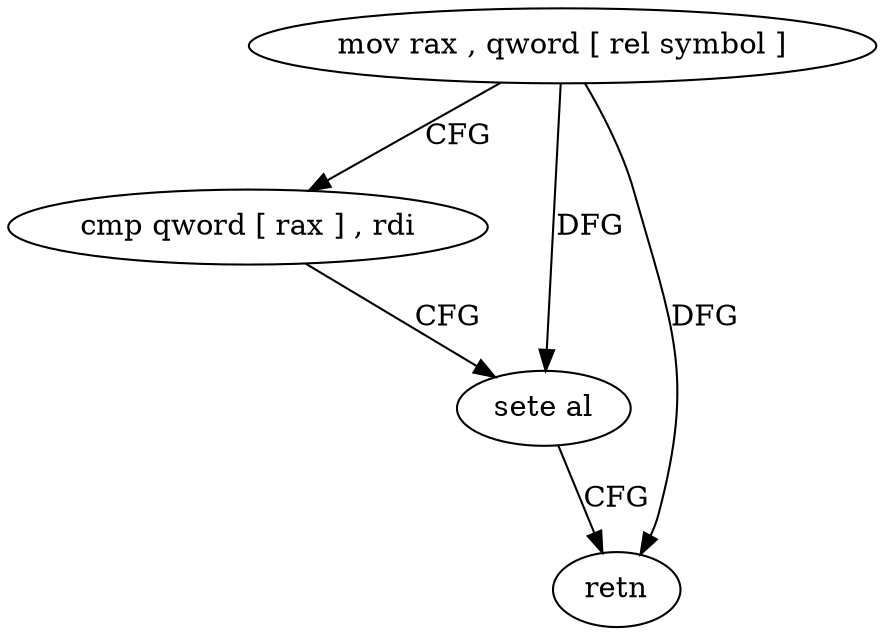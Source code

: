 digraph "func" {
"4203936" [label = "mov rax , qword [ rel symbol ]" ]
"4203943" [label = "cmp qword [ rax ] , rdi" ]
"4203946" [label = "sete al" ]
"4203949" [label = "retn" ]
"4203936" -> "4203943" [ label = "CFG" ]
"4203936" -> "4203946" [ label = "DFG" ]
"4203936" -> "4203949" [ label = "DFG" ]
"4203943" -> "4203946" [ label = "CFG" ]
"4203946" -> "4203949" [ label = "CFG" ]
}
